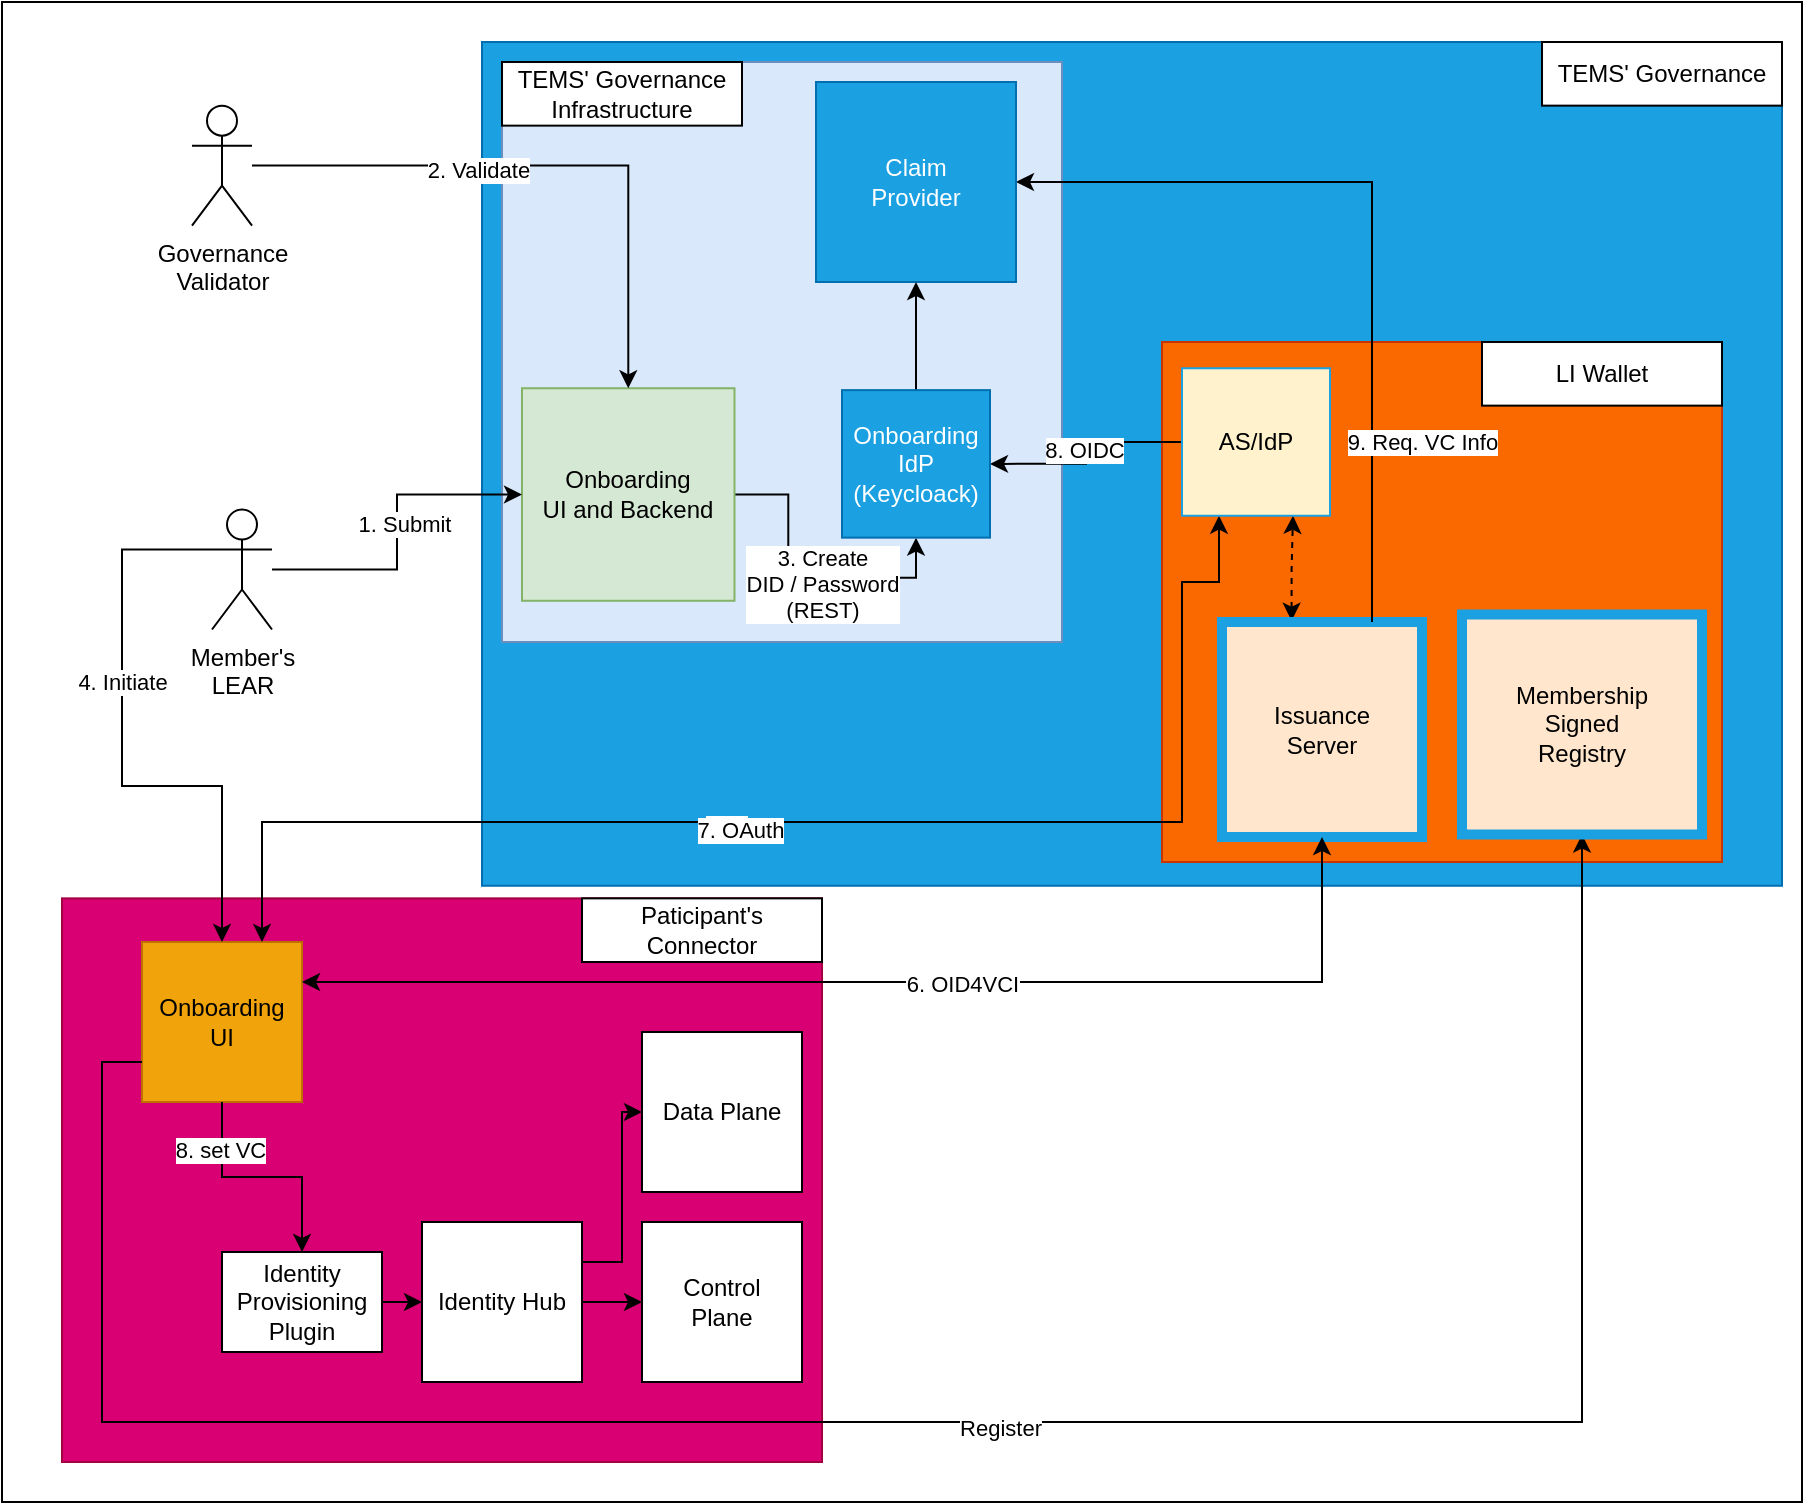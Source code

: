 <mxfile version="26.1.1">
  <diagram name="Page-1" id="qHh_DEwMQ2zBX-yBm9PX">
    <mxGraphModel dx="2261" dy="839" grid="1" gridSize="10" guides="1" tooltips="1" connect="1" arrows="1" fold="1" page="1" pageScale="1" pageWidth="827" pageHeight="1169" math="0" shadow="0">
      <root>
        <mxCell id="0" />
        <mxCell id="1" parent="0" />
        <mxCell id="Pzict6rE5WbOi0MzwCxy-28" value="" style="rounded=0;whiteSpace=wrap;html=1;fillColor=none;" parent="1" vertex="1">
          <mxGeometry x="40" y="530" width="120" height="200" as="geometry" />
        </mxCell>
        <mxCell id="Pzict6rE5WbOi0MzwCxy-6" value="" style="rounded=0;whiteSpace=wrap;html=1;" parent="1" vertex="1">
          <mxGeometry x="-20" y="70" width="900" height="750" as="geometry" />
        </mxCell>
        <mxCell id="Pzict6rE5WbOi0MzwCxy-29" value="" style="rounded=0;whiteSpace=wrap;html=1;fillColor=#1ba1e2;fontColor=#ffffff;strokeColor=#006EAF;" parent="1" vertex="1">
          <mxGeometry x="220" y="90" width="650" height="421.88" as="geometry" />
        </mxCell>
        <mxCell id="OcH-Gw6TVEVZWwgZwP5O-20" value="" style="rounded=0;whiteSpace=wrap;html=1;fillColor=#fa6800;strokeColor=#C73500;fontColor=#000000;" parent="1" vertex="1">
          <mxGeometry x="560" y="240" width="280" height="260" as="geometry" />
        </mxCell>
        <mxCell id="G7SNNJJ8i718TlqXlyuN-13" value="" style="rounded=0;whiteSpace=wrap;html=1;fillColor=#dae8fc;strokeColor=#6c8ebf;" parent="1" vertex="1">
          <mxGeometry x="230" y="100" width="280" height="290" as="geometry" />
        </mxCell>
        <mxCell id="G7SNNJJ8i718TlqXlyuN-5" value="" style="group" parent="1" vertex="1" connectable="0">
          <mxGeometry x="110" y="600" width="280" height="200" as="geometry" />
        </mxCell>
        <mxCell id="OcH-Gw6TVEVZWwgZwP5O-7" value="" style="rounded=0;whiteSpace=wrap;html=1;" parent="G7SNNJJ8i718TlqXlyuN-5" vertex="1">
          <mxGeometry width="270" height="190.909" as="geometry" />
        </mxCell>
        <mxCell id="OcH-Gw6TVEVZWwgZwP5O-31" value="EDC" style="rounded=0;whiteSpace=wrap;html=1;strokeColor=none;" parent="G7SNNJJ8i718TlqXlyuN-5" vertex="1">
          <mxGeometry x="10" y="9.091" width="40" height="27.273" as="geometry" />
        </mxCell>
        <mxCell id="OcH-Gw6TVEVZWwgZwP5O-15" value="" style="rounded=0;whiteSpace=wrap;html=1;fillColor=#d80073;fontColor=#ffffff;strokeColor=#A50040;" parent="G7SNNJJ8i718TlqXlyuN-5" vertex="1">
          <mxGeometry x="-100" y="-81.818" width="380" height="281.818" as="geometry" />
        </mxCell>
        <mxCell id="G7SNNJJ8i718TlqXlyuN-1" value="Identity&lt;div&gt;Provisioning&lt;/div&gt;&lt;div&gt;Plugin&lt;/div&gt;" style="rounded=0;whiteSpace=wrap;html=1;" parent="G7SNNJJ8i718TlqXlyuN-5" vertex="1">
          <mxGeometry x="-20" y="95" width="80" height="50" as="geometry" />
        </mxCell>
        <mxCell id="OcH-Gw6TVEVZWwgZwP5O-8" value="Identity Hub" style="whiteSpace=wrap;html=1;aspect=fixed;" parent="G7SNNJJ8i718TlqXlyuN-5" vertex="1">
          <mxGeometry x="80" y="80" width="80" height="80" as="geometry" />
        </mxCell>
        <mxCell id="G7SNNJJ8i718TlqXlyuN-7" style="edgeStyle=orthogonalEdgeStyle;rounded=0;orthogonalLoop=1;jettySize=auto;html=1;exitX=1;exitY=0.5;exitDx=0;exitDy=0;entryX=0;entryY=0.5;entryDx=0;entryDy=0;" parent="G7SNNJJ8i718TlqXlyuN-5" source="G7SNNJJ8i718TlqXlyuN-1" target="OcH-Gw6TVEVZWwgZwP5O-8" edge="1">
          <mxGeometry relative="1" as="geometry" />
        </mxCell>
        <mxCell id="OcH-Gw6TVEVZWwgZwP5O-17" value="Onboarding UI" style="whiteSpace=wrap;html=1;aspect=fixed;fillColor=#f0a30a;strokeColor=#BD7000;fontColor=#000000;" parent="G7SNNJJ8i718TlqXlyuN-5" vertex="1">
          <mxGeometry x="-60" y="-60" width="80" height="80" as="geometry" />
        </mxCell>
        <mxCell id="G7SNNJJ8i718TlqXlyuN-6" style="edgeStyle=orthogonalEdgeStyle;rounded=0;orthogonalLoop=1;jettySize=auto;html=1;exitX=0.5;exitY=1;exitDx=0;exitDy=0;" parent="G7SNNJJ8i718TlqXlyuN-5" source="OcH-Gw6TVEVZWwgZwP5O-17" target="G7SNNJJ8i718TlqXlyuN-1" edge="1">
          <mxGeometry relative="1" as="geometry" />
        </mxCell>
        <mxCell id="s0rCqprWcfqDhQxbpzcD-1" value="8. set VC" style="edgeLabel;html=1;align=center;verticalAlign=middle;resizable=0;points=[];" parent="G7SNNJJ8i718TlqXlyuN-6" vertex="1" connectable="0">
          <mxGeometry x="-0.583" y="-1" relative="1" as="geometry">
            <mxPoint as="offset" />
          </mxGeometry>
        </mxCell>
        <mxCell id="v3vc5Tjy4B6Mg-112-fk-4" style="edgeStyle=orthogonalEdgeStyle;rounded=0;orthogonalLoop=1;jettySize=auto;html=1;exitX=1;exitY=0.5;exitDx=0;exitDy=0;entryX=0.5;entryY=1;entryDx=0;entryDy=0;" parent="1" source="OcH-Gw6TVEVZWwgZwP5O-1" target="Pzict6rE5WbOi0MzwCxy-25" edge="1">
          <mxGeometry relative="1" as="geometry" />
        </mxCell>
        <mxCell id="v3vc5Tjy4B6Mg-112-fk-5" value="3. Create&lt;div&gt;DID / Password&lt;/div&gt;&lt;div&gt;(REST)&lt;/div&gt;" style="edgeLabel;html=1;align=center;verticalAlign=middle;resizable=0;points=[];" parent="v3vc5Tjy4B6Mg-112-fk-4" vertex="1" connectable="0">
          <mxGeometry x="-0.146" relative="1" as="geometry">
            <mxPoint x="17" y="6" as="offset" />
          </mxGeometry>
        </mxCell>
        <mxCell id="OcH-Gw6TVEVZWwgZwP5O-1" value="Onboarding&lt;div&gt;UI and Backend&lt;/div&gt;" style="whiteSpace=wrap;html=1;aspect=fixed;fillColor=#d5e8d4;strokeColor=#82b366;" parent="1" vertex="1">
          <mxGeometry x="240" y="263.13" width="106.25" height="106.25" as="geometry" />
        </mxCell>
        <mxCell id="OcH-Gw6TVEVZWwgZwP5O-29" style="edgeStyle=orthogonalEdgeStyle;rounded=0;orthogonalLoop=1;jettySize=auto;html=1;entryX=0;entryY=0.5;entryDx=0;entryDy=0;" parent="1" source="OcH-Gw6TVEVZWwgZwP5O-2" target="OcH-Gw6TVEVZWwgZwP5O-1" edge="1">
          <mxGeometry relative="1" as="geometry" />
        </mxCell>
        <mxCell id="Pzict6rE5WbOi0MzwCxy-17" value="1. Submit" style="edgeLabel;html=1;align=center;verticalAlign=middle;resizable=0;points=[];" parent="OcH-Gw6TVEVZWwgZwP5O-29" vertex="1" connectable="0">
          <mxGeometry x="-0.092" y="-4" relative="1" as="geometry">
            <mxPoint x="-1" y="-12" as="offset" />
          </mxGeometry>
        </mxCell>
        <mxCell id="G7SNNJJ8i718TlqXlyuN-8" style="edgeStyle=orthogonalEdgeStyle;rounded=0;orthogonalLoop=1;jettySize=auto;html=1;entryX=0.5;entryY=0;entryDx=0;entryDy=0;exitX=0;exitY=0.333;exitDx=0;exitDy=0;exitPerimeter=0;" parent="1" source="OcH-Gw6TVEVZWwgZwP5O-2" target="OcH-Gw6TVEVZWwgZwP5O-17" edge="1">
          <mxGeometry relative="1" as="geometry">
            <mxPoint x="90" y="300" as="sourcePoint" />
            <Array as="points">
              <mxPoint x="40" y="344" />
              <mxPoint x="40" y="462" />
              <mxPoint x="90" y="462" />
            </Array>
          </mxGeometry>
        </mxCell>
        <mxCell id="Pzict6rE5WbOi0MzwCxy-19" value="4. Initiate" style="edgeLabel;html=1;align=center;verticalAlign=middle;resizable=0;points=[];" parent="G7SNNJJ8i718TlqXlyuN-8" vertex="1" connectable="0">
          <mxGeometry x="-0.04" y="-1" relative="1" as="geometry">
            <mxPoint x="1" y="-29" as="offset" />
          </mxGeometry>
        </mxCell>
        <mxCell id="OcH-Gw6TVEVZWwgZwP5O-2" value="Member&lt;span style=&quot;background-color: transparent; color: light-dark(rgb(0, 0, 0), rgb(255, 255, 255));&quot;&gt;&#39;s&lt;/span&gt;&lt;div&gt;&lt;span style=&quot;background-color: transparent; color: light-dark(rgb(0, 0, 0), rgb(255, 255, 255));&quot;&gt;LEAR&lt;/span&gt;&lt;/div&gt;" style="shape=umlActor;verticalLabelPosition=bottom;verticalAlign=top;html=1;outlineConnect=0;" parent="1" vertex="1">
          <mxGeometry x="85" y="323.75" width="30" height="60" as="geometry" />
        </mxCell>
        <mxCell id="OcH-Gw6TVEVZWwgZwP5O-12" style="edgeStyle=orthogonalEdgeStyle;rounded=0;orthogonalLoop=1;jettySize=auto;html=1;exitX=1;exitY=0.25;exitDx=0;exitDy=0;entryX=0;entryY=0.5;entryDx=0;entryDy=0;" parent="1" source="OcH-Gw6TVEVZWwgZwP5O-8" target="OcH-Gw6TVEVZWwgZwP5O-11" edge="1">
          <mxGeometry relative="1" as="geometry">
            <Array as="points">
              <mxPoint x="290" y="700" />
              <mxPoint x="290" y="625" />
            </Array>
          </mxGeometry>
        </mxCell>
        <mxCell id="OcH-Gw6TVEVZWwgZwP5O-14" style="edgeStyle=orthogonalEdgeStyle;rounded=0;orthogonalLoop=1;jettySize=auto;html=1;exitX=1;exitY=0.5;exitDx=0;exitDy=0;" parent="1" source="OcH-Gw6TVEVZWwgZwP5O-8" target="OcH-Gw6TVEVZWwgZwP5O-10" edge="1">
          <mxGeometry relative="1" as="geometry" />
        </mxCell>
        <mxCell id="OcH-Gw6TVEVZWwgZwP5O-10" value="Control&lt;div&gt;Plane&lt;/div&gt;" style="whiteSpace=wrap;html=1;aspect=fixed;" parent="1" vertex="1">
          <mxGeometry x="300" y="680" width="80" height="80" as="geometry" />
        </mxCell>
        <mxCell id="OcH-Gw6TVEVZWwgZwP5O-11" value="Data Plane" style="whiteSpace=wrap;html=1;aspect=fixed;" parent="1" vertex="1">
          <mxGeometry x="300" y="585" width="80" height="80" as="geometry" />
        </mxCell>
        <mxCell id="v3vc5Tjy4B6Mg-112-fk-3" style="edgeStyle=orthogonalEdgeStyle;rounded=0;orthogonalLoop=1;jettySize=auto;html=1;exitX=0.348;exitY=-0.006;exitDx=0;exitDy=0;entryX=0.75;entryY=1;entryDx=0;entryDy=0;dashed=1;startArrow=classic;startFill=1;exitPerimeter=0;" parent="1" source="OcH-Gw6TVEVZWwgZwP5O-21" target="G7SNNJJ8i718TlqXlyuN-15" edge="1">
          <mxGeometry relative="1" as="geometry" />
        </mxCell>
        <mxCell id="Pzict6rE5WbOi0MzwCxy-8" style="edgeStyle=orthogonalEdgeStyle;rounded=0;orthogonalLoop=1;jettySize=auto;html=1;entryX=0.5;entryY=1;entryDx=0;entryDy=0;exitX=0;exitY=0.75;exitDx=0;exitDy=0;" parent="1" source="OcH-Gw6TVEVZWwgZwP5O-17" target="Pzict6rE5WbOi0MzwCxy-7" edge="1">
          <mxGeometry relative="1" as="geometry">
            <Array as="points">
              <mxPoint x="30" y="600" />
              <mxPoint x="30" y="780" />
              <mxPoint x="770" y="780" />
            </Array>
          </mxGeometry>
        </mxCell>
        <mxCell id="Pzict6rE5WbOi0MzwCxy-27" value="Register" style="edgeLabel;html=1;align=center;verticalAlign=middle;resizable=0;points=[];" parent="Pzict6rE5WbOi0MzwCxy-8" vertex="1" connectable="0">
          <mxGeometry x="0.052" y="-3" relative="1" as="geometry">
            <mxPoint as="offset" />
          </mxGeometry>
        </mxCell>
        <mxCell id="OcH-Gw6TVEVZWwgZwP5O-21" value="Issuance&lt;div&gt;Server&lt;/div&gt;" style="rounded=0;whiteSpace=wrap;html=1;fillColor=#ffe6cc;strokeColor=#1BA1E2;strokeWidth=5;" parent="1" vertex="1">
          <mxGeometry x="590" y="380" width="100" height="107.5" as="geometry" />
        </mxCell>
        <mxCell id="OcH-Gw6TVEVZWwgZwP5O-24" style="edgeStyle=orthogonalEdgeStyle;rounded=0;orthogonalLoop=1;jettySize=auto;html=1;exitX=0.5;exitY=1;exitDx=0;exitDy=0;entryX=1;entryY=0.25;entryDx=0;entryDy=0;startArrow=classic;startFill=1;" parent="1" source="OcH-Gw6TVEVZWwgZwP5O-21" target="OcH-Gw6TVEVZWwgZwP5O-17" edge="1">
          <mxGeometry relative="1" as="geometry" />
        </mxCell>
        <mxCell id="G7SNNJJ8i718TlqXlyuN-21" value="6. OID4VCI" style="edgeLabel;html=1;align=center;verticalAlign=middle;resizable=0;points=[];" parent="OcH-Gw6TVEVZWwgZwP5O-24" vertex="1" connectable="0">
          <mxGeometry x="-0.132" y="1" relative="1" as="geometry">
            <mxPoint as="offset" />
          </mxGeometry>
        </mxCell>
        <mxCell id="G7SNNJJ8i718TlqXlyuN-18" style="edgeStyle=orthogonalEdgeStyle;rounded=0;orthogonalLoop=1;jettySize=auto;html=1;exitX=1;exitY=0.5;exitDx=0;exitDy=0;entryX=0.75;entryY=0;entryDx=0;entryDy=0;endArrow=none;startFill=1;startArrow=classic;" parent="1" source="G7SNNJJ8i718TlqXlyuN-14" target="OcH-Gw6TVEVZWwgZwP5O-21" edge="1">
          <mxGeometry relative="1" as="geometry">
            <Array as="points">
              <mxPoint x="665" y="160" />
            </Array>
          </mxGeometry>
        </mxCell>
        <mxCell id="Pzict6rE5WbOi0MzwCxy-21" value="9. Req. VC Info" style="edgeLabel;html=1;align=center;verticalAlign=middle;resizable=0;points=[];" parent="G7SNNJJ8i718TlqXlyuN-18" vertex="1" connectable="0">
          <mxGeometry x="0.054" relative="1" as="geometry">
            <mxPoint x="25" y="98" as="offset" />
          </mxGeometry>
        </mxCell>
        <mxCell id="G7SNNJJ8i718TlqXlyuN-14" value="Claim&lt;div&gt;Provider&lt;/div&gt;" style="rounded=0;whiteSpace=wrap;html=1;fillColor=#1ba1e2;strokeColor=#006EAF;fontColor=#ffffff;" parent="1" vertex="1">
          <mxGeometry x="387" y="110" width="100" height="100" as="geometry" />
        </mxCell>
        <mxCell id="G7SNNJJ8i718TlqXlyuN-22" style="edgeStyle=orthogonalEdgeStyle;rounded=0;orthogonalLoop=1;jettySize=auto;html=1;exitX=0.25;exitY=1;exitDx=0;exitDy=0;entryX=0.75;entryY=0;entryDx=0;entryDy=0;startArrow=classic;startFill=1;" parent="1" source="G7SNNJJ8i718TlqXlyuN-15" target="OcH-Gw6TVEVZWwgZwP5O-17" edge="1">
          <mxGeometry relative="1" as="geometry">
            <Array as="points">
              <mxPoint x="588" y="360" />
              <mxPoint x="570" y="360" />
              <mxPoint x="570" y="480" />
              <mxPoint x="110" y="480" />
            </Array>
          </mxGeometry>
        </mxCell>
        <mxCell id="G7SNNJJ8i718TlqXlyuN-25" value="Text" style="edgeLabel;html=1;align=center;verticalAlign=middle;resizable=0;points=[];" parent="G7SNNJJ8i718TlqXlyuN-22" vertex="1" connectable="0">
          <mxGeometry x="0.17" y="3" relative="1" as="geometry">
            <mxPoint x="5" as="offset" />
          </mxGeometry>
        </mxCell>
        <mxCell id="G7SNNJJ8i718TlqXlyuN-26" value="7. OAuth" style="edgeLabel;html=1;align=center;verticalAlign=middle;resizable=0;points=[];" parent="G7SNNJJ8i718TlqXlyuN-22" vertex="1" connectable="0">
          <mxGeometry x="0.137" y="4" relative="1" as="geometry">
            <mxPoint as="offset" />
          </mxGeometry>
        </mxCell>
        <mxCell id="Pzict6rE5WbOi0MzwCxy-26" style="edgeStyle=orthogonalEdgeStyle;rounded=0;orthogonalLoop=1;jettySize=auto;html=1;exitX=0;exitY=0.5;exitDx=0;exitDy=0;entryX=1;entryY=0.5;entryDx=0;entryDy=0;" parent="1" source="G7SNNJJ8i718TlqXlyuN-15" target="Pzict6rE5WbOi0MzwCxy-25" edge="1">
          <mxGeometry relative="1" as="geometry" />
        </mxCell>
        <mxCell id="G7SNNJJ8i718TlqXlyuN-15" value="AS/IdP" style="rounded=0;whiteSpace=wrap;html=1;fillColor=#fff2cc;strokeColor=#1BA1E2;strokeWidth=1;" parent="1" vertex="1">
          <mxGeometry x="570" y="253.12" width="74" height="73.75" as="geometry" />
        </mxCell>
        <mxCell id="Pzict6rE5WbOi0MzwCxy-7" value="Membership&lt;div&gt;Signed&lt;/div&gt;&lt;div&gt;Registry&lt;/div&gt;" style="rounded=0;whiteSpace=wrap;html=1;fillColor=#ffe6cc;strokeColor=#1BA1E2;strokeWidth=5;" parent="1" vertex="1">
          <mxGeometry x="710" y="376.25" width="120" height="110" as="geometry" />
        </mxCell>
        <mxCell id="Pzict6rE5WbOi0MzwCxy-16" style="edgeStyle=orthogonalEdgeStyle;rounded=0;orthogonalLoop=1;jettySize=auto;html=1;" parent="1" source="Pzict6rE5WbOi0MzwCxy-11" target="OcH-Gw6TVEVZWwgZwP5O-1" edge="1">
          <mxGeometry relative="1" as="geometry">
            <mxPoint x="105" y="130" as="sourcePoint" />
            <Array as="points" />
          </mxGeometry>
        </mxCell>
        <mxCell id="Pzict6rE5WbOi0MzwCxy-18" value="2. Validate" style="edgeLabel;html=1;align=center;verticalAlign=middle;resizable=0;points=[];" parent="Pzict6rE5WbOi0MzwCxy-16" vertex="1" connectable="0">
          <mxGeometry x="-0.248" y="-2" relative="1" as="geometry">
            <mxPoint as="offset" />
          </mxGeometry>
        </mxCell>
        <mxCell id="Pzict6rE5WbOi0MzwCxy-11" value="Governance&lt;div&gt;Validator&lt;/div&gt;" style="shape=umlActor;verticalLabelPosition=bottom;verticalAlign=top;html=1;outlineConnect=0;" parent="1" vertex="1">
          <mxGeometry x="75" y="121.82" width="30" height="60" as="geometry" />
        </mxCell>
        <mxCell id="Pzict6rE5WbOi0MzwCxy-30" style="edgeStyle=orthogonalEdgeStyle;rounded=0;orthogonalLoop=1;jettySize=auto;html=1;exitX=0.5;exitY=0;exitDx=0;exitDy=0;entryX=0.5;entryY=1;entryDx=0;entryDy=0;" parent="1" source="Pzict6rE5WbOi0MzwCxy-25" target="G7SNNJJ8i718TlqXlyuN-14" edge="1">
          <mxGeometry relative="1" as="geometry" />
        </mxCell>
        <mxCell id="Pzict6rE5WbOi0MzwCxy-25" value="&lt;div&gt;Onboarding IdP (Keycloack)&lt;/div&gt;" style="rounded=0;whiteSpace=wrap;html=1;fillColor=#1ba1e2;strokeColor=#006EAF;fontColor=#ffffff;" parent="1" vertex="1">
          <mxGeometry x="400" y="264.07" width="74" height="73.75" as="geometry" />
        </mxCell>
        <mxCell id="Pzict6rE5WbOi0MzwCxy-32" value="Paticipant&#39;s&lt;div&gt;Connector&lt;/div&gt;" style="rounded=0;whiteSpace=wrap;html=1;" parent="1" vertex="1">
          <mxGeometry x="270" y="518.18" width="120" height="31.82" as="geometry" />
        </mxCell>
        <mxCell id="Pzict6rE5WbOi0MzwCxy-33" value="TEMS&#39; Governance" style="rounded=0;whiteSpace=wrap;html=1;" parent="1" vertex="1">
          <mxGeometry x="750" y="90.0" width="120" height="31.82" as="geometry" />
        </mxCell>
        <mxCell id="Pzict6rE5WbOi0MzwCxy-34" value="LI Wallet" style="rounded=0;whiteSpace=wrap;html=1;" parent="1" vertex="1">
          <mxGeometry x="720" y="240.0" width="120" height="31.82" as="geometry" />
        </mxCell>
        <mxCell id="Pzict6rE5WbOi0MzwCxy-35" value="TEMS&#39; Governance&lt;div&gt;Infrastructure&lt;/div&gt;" style="rounded=0;whiteSpace=wrap;html=1;" parent="1" vertex="1">
          <mxGeometry x="230" y="100.0" width="120" height="31.82" as="geometry" />
        </mxCell>
        <mxCell id="RkJPLn8tOcijh-kSnsr5-2" value="8. OIDC" style="edgeLabel;html=1;align=center;verticalAlign=middle;resizable=0;points=[];" parent="1" vertex="1" connectable="0">
          <mxGeometry x="460.0" y="290" as="geometry">
            <mxPoint x="61" y="4" as="offset" />
          </mxGeometry>
        </mxCell>
      </root>
    </mxGraphModel>
  </diagram>
</mxfile>
